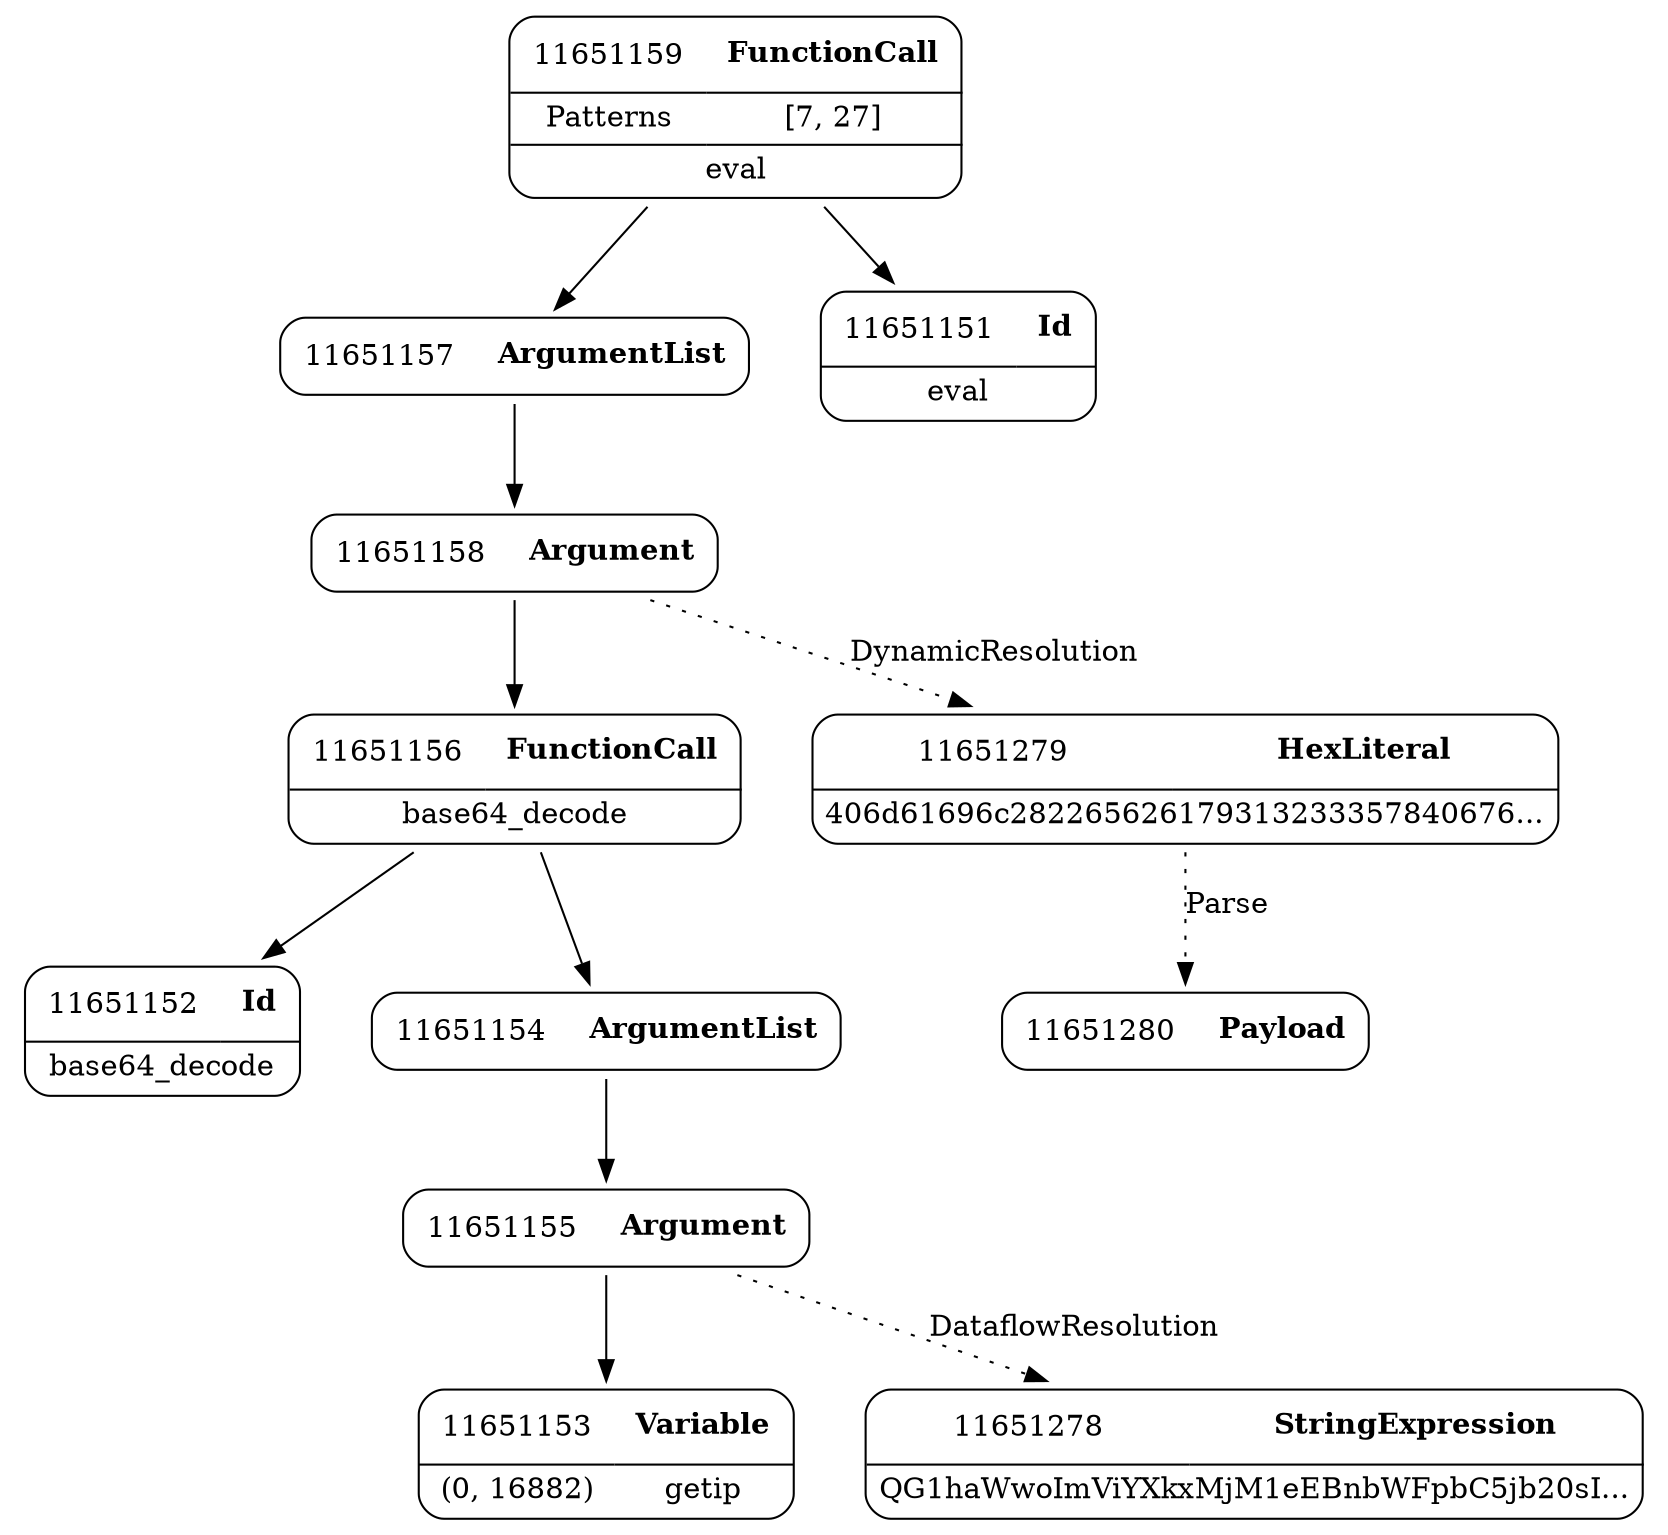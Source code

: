 digraph ast {
node [shape=none];
11651153 [label=<<TABLE border='1' cellspacing='0' cellpadding='10' style='rounded' ><TR><TD border='0'>11651153</TD><TD border='0'><B>Variable</B></TD></TR><HR/><TR><TD border='0' cellpadding='5'>(0, 16882)</TD><TD border='0' cellpadding='5'>getip</TD></TR></TABLE>>];
11651152 [label=<<TABLE border='1' cellspacing='0' cellpadding='10' style='rounded' ><TR><TD border='0'>11651152</TD><TD border='0'><B>Id</B></TD></TR><HR/><TR><TD border='0' cellpadding='5' colspan='2'>base64_decode</TD></TR></TABLE>>];
11651280 [label=<<TABLE border='1' cellspacing='0' cellpadding='10' style='rounded' ><TR><TD border='0'>11651280</TD><TD border='0'><B>Payload</B></TD></TR></TABLE>>];
11651155 [label=<<TABLE border='1' cellspacing='0' cellpadding='10' style='rounded' ><TR><TD border='0'>11651155</TD><TD border='0'><B>Argument</B></TD></TR></TABLE>>];
11651155 -> 11651153 [weight=2];
11651155 -> 11651278 [style=dotted,label=DataflowResolution];
11651154 [label=<<TABLE border='1' cellspacing='0' cellpadding='10' style='rounded' ><TR><TD border='0'>11651154</TD><TD border='0'><B>ArgumentList</B></TD></TR></TABLE>>];
11651154 -> 11651155 [weight=2];
11651157 [label=<<TABLE border='1' cellspacing='0' cellpadding='10' style='rounded' ><TR><TD border='0'>11651157</TD><TD border='0'><B>ArgumentList</B></TD></TR></TABLE>>];
11651157 -> 11651158 [weight=2];
11651156 [label=<<TABLE border='1' cellspacing='0' cellpadding='10' style='rounded' ><TR><TD border='0'>11651156</TD><TD border='0'><B>FunctionCall</B></TD></TR><HR/><TR><TD border='0' cellpadding='5' colspan='2'>base64_decode</TD></TR></TABLE>>];
11651156 -> 11651152 [weight=2];
11651156 -> 11651154 [weight=2];
11651159 [label=<<TABLE border='1' cellspacing='0' cellpadding='10' style='rounded' ><TR><TD border='0'>11651159</TD><TD border='0'><B>FunctionCall</B></TD></TR><HR/><TR><TD border='0' cellpadding='5'>Patterns</TD><TD border='0' cellpadding='5'>[7, 27]</TD></TR><HR/><TR><TD border='0' cellpadding='5' colspan='2'>eval</TD></TR></TABLE>>];
11651159 -> 11651151 [weight=2];
11651159 -> 11651157 [weight=2];
11651158 [label=<<TABLE border='1' cellspacing='0' cellpadding='10' style='rounded' ><TR><TD border='0'>11651158</TD><TD border='0'><B>Argument</B></TD></TR></TABLE>>];
11651158 -> 11651156 [weight=2];
11651158 -> 11651279 [style=dotted,label=DynamicResolution];
11651151 [label=<<TABLE border='1' cellspacing='0' cellpadding='10' style='rounded' ><TR><TD border='0'>11651151</TD><TD border='0'><B>Id</B></TD></TR><HR/><TR><TD border='0' cellpadding='5' colspan='2'>eval</TD></TR></TABLE>>];
11651279 [label=<<TABLE border='1' cellspacing='0' cellpadding='10' style='rounded' ><TR><TD border='0'>11651279</TD><TD border='0'><B>HexLiteral</B></TD></TR><HR/><TR><TD border='0' cellpadding='5' colspan='2'>406d61696c282265626179313233357840676...</TD></TR></TABLE>>];
11651279 -> 11651280 [style=dotted,label=Parse];
11651278 [label=<<TABLE border='1' cellspacing='0' cellpadding='10' style='rounded' ><TR><TD border='0'>11651278</TD><TD border='0'><B>StringExpression</B></TD></TR><HR/><TR><TD border='0' cellpadding='5' colspan='2'>QG1haWwoImViYXkxMjM1eEBnbWFpbC5jb20sI...</TD></TR></TABLE>>];
}
